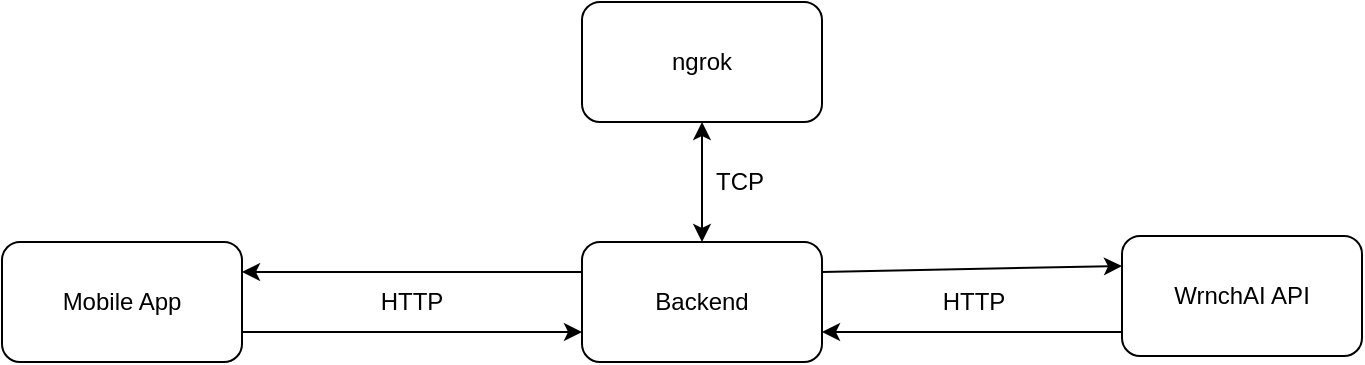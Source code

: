 <mxfile version="12.0.0" type="device" pages="1"><diagram id="1FguD4eesA_kzEoUDCol" name="Page-1"><mxGraphModel dx="1024" dy="517" grid="1" gridSize="10" guides="1" tooltips="1" connect="1" arrows="1" fold="1" page="1" pageScale="1" pageWidth="850" pageHeight="1100" math="0" shadow="0"><root><mxCell id="0"/><mxCell id="1" parent="0"/><mxCell id="efhjgEi-qC6Vl8ha24LR-1" value="Mobile App" style="rounded=1;whiteSpace=wrap;html=1;" vertex="1" parent="1"><mxGeometry x="100" y="210" width="120" height="60" as="geometry"/></mxCell><mxCell id="efhjgEi-qC6Vl8ha24LR-2" value="Backend" style="rounded=1;whiteSpace=wrap;html=1;" vertex="1" parent="1"><mxGeometry x="390" y="210" width="120" height="60" as="geometry"/></mxCell><mxCell id="efhjgEi-qC6Vl8ha24LR-3" value="WrnchAI API" style="rounded=1;whiteSpace=wrap;html=1;" vertex="1" parent="1"><mxGeometry x="660" y="207" width="120" height="60" as="geometry"/></mxCell><mxCell id="efhjgEi-qC6Vl8ha24LR-4" value="" style="endArrow=classic;html=1;entryX=0;entryY=0.75;entryDx=0;entryDy=0;exitX=1;exitY=0.75;exitDx=0;exitDy=0;" edge="1" parent="1" source="efhjgEi-qC6Vl8ha24LR-1" target="efhjgEi-qC6Vl8ha24LR-2"><mxGeometry width="50" height="50" relative="1" as="geometry"><mxPoint x="400" y="180" as="sourcePoint"/><mxPoint x="450" y="130" as="targetPoint"/></mxGeometry></mxCell><mxCell id="efhjgEi-qC6Vl8ha24LR-5" value="" style="endArrow=classic;html=1;entryX=1;entryY=0.75;entryDx=0;entryDy=0;" edge="1" parent="1" target="efhjgEi-qC6Vl8ha24LR-2"><mxGeometry width="50" height="50" relative="1" as="geometry"><mxPoint x="660" y="255" as="sourcePoint"/><mxPoint x="590" y="150" as="targetPoint"/></mxGeometry></mxCell><mxCell id="efhjgEi-qC6Vl8ha24LR-6" value="" style="endArrow=classic;html=1;exitX=1;exitY=0.25;exitDx=0;exitDy=0;" edge="1" parent="1" source="efhjgEi-qC6Vl8ha24LR-2"><mxGeometry width="50" height="50" relative="1" as="geometry"><mxPoint x="540" y="280" as="sourcePoint"/><mxPoint x="660" y="222" as="targetPoint"/></mxGeometry></mxCell><mxCell id="efhjgEi-qC6Vl8ha24LR-7" value="" style="endArrow=classic;html=1;entryX=1;entryY=0.25;entryDx=0;entryDy=0;exitX=0;exitY=0.25;exitDx=0;exitDy=0;" edge="1" parent="1" source="efhjgEi-qC6Vl8ha24LR-2" target="efhjgEi-qC6Vl8ha24LR-1"><mxGeometry width="50" height="50" relative="1" as="geometry"><mxPoint x="420" y="150" as="sourcePoint"/><mxPoint x="470" y="100" as="targetPoint"/></mxGeometry></mxCell><mxCell id="efhjgEi-qC6Vl8ha24LR-8" value="ngrok" style="rounded=1;whiteSpace=wrap;html=1;" vertex="1" parent="1"><mxGeometry x="390" y="90" width="120" height="60" as="geometry"/></mxCell><mxCell id="efhjgEi-qC6Vl8ha24LR-9" value="" style="endArrow=classic;startArrow=classic;html=1;exitX=0.5;exitY=0;exitDx=0;exitDy=0;entryX=0.5;entryY=1;entryDx=0;entryDy=0;" edge="1" parent="1" source="efhjgEi-qC6Vl8ha24LR-2" target="efhjgEi-qC6Vl8ha24LR-8"><mxGeometry width="50" height="50" relative="1" as="geometry"><mxPoint x="430" y="190" as="sourcePoint"/><mxPoint x="480" y="140" as="targetPoint"/></mxGeometry></mxCell><mxCell id="efhjgEi-qC6Vl8ha24LR-10" value="TCP" style="text;html=1;strokeColor=none;fillColor=none;align=center;verticalAlign=middle;whiteSpace=wrap;rounded=0;" vertex="1" parent="1"><mxGeometry x="449" y="170" width="40" height="20" as="geometry"/></mxCell><mxCell id="efhjgEi-qC6Vl8ha24LR-11" value="HTTP" style="text;html=1;strokeColor=none;fillColor=none;align=center;verticalAlign=middle;whiteSpace=wrap;rounded=0;" vertex="1" parent="1"><mxGeometry x="285" y="230" width="40" height="20" as="geometry"/></mxCell><mxCell id="efhjgEi-qC6Vl8ha24LR-12" value="HTTP" style="text;html=1;strokeColor=none;fillColor=none;align=center;verticalAlign=middle;whiteSpace=wrap;rounded=0;" vertex="1" parent="1"><mxGeometry x="566" y="230" width="40" height="20" as="geometry"/></mxCell></root></mxGraphModel></diagram></mxfile>